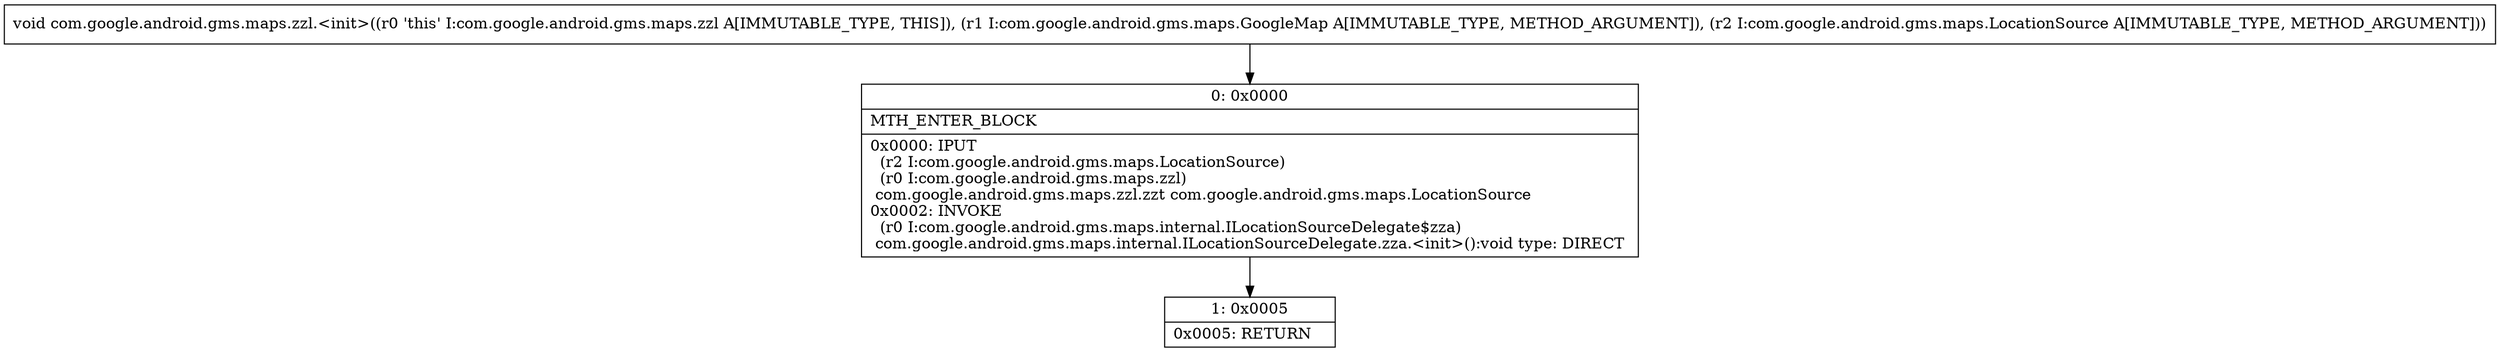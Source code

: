 digraph "CFG forcom.google.android.gms.maps.zzl.\<init\>(Lcom\/google\/android\/gms\/maps\/GoogleMap;Lcom\/google\/android\/gms\/maps\/LocationSource;)V" {
Node_0 [shape=record,label="{0\:\ 0x0000|MTH_ENTER_BLOCK\l|0x0000: IPUT  \l  (r2 I:com.google.android.gms.maps.LocationSource)\l  (r0 I:com.google.android.gms.maps.zzl)\l com.google.android.gms.maps.zzl.zzt com.google.android.gms.maps.LocationSource \l0x0002: INVOKE  \l  (r0 I:com.google.android.gms.maps.internal.ILocationSourceDelegate$zza)\l com.google.android.gms.maps.internal.ILocationSourceDelegate.zza.\<init\>():void type: DIRECT \l}"];
Node_1 [shape=record,label="{1\:\ 0x0005|0x0005: RETURN   \l}"];
MethodNode[shape=record,label="{void com.google.android.gms.maps.zzl.\<init\>((r0 'this' I:com.google.android.gms.maps.zzl A[IMMUTABLE_TYPE, THIS]), (r1 I:com.google.android.gms.maps.GoogleMap A[IMMUTABLE_TYPE, METHOD_ARGUMENT]), (r2 I:com.google.android.gms.maps.LocationSource A[IMMUTABLE_TYPE, METHOD_ARGUMENT])) }"];
MethodNode -> Node_0;
Node_0 -> Node_1;
}

